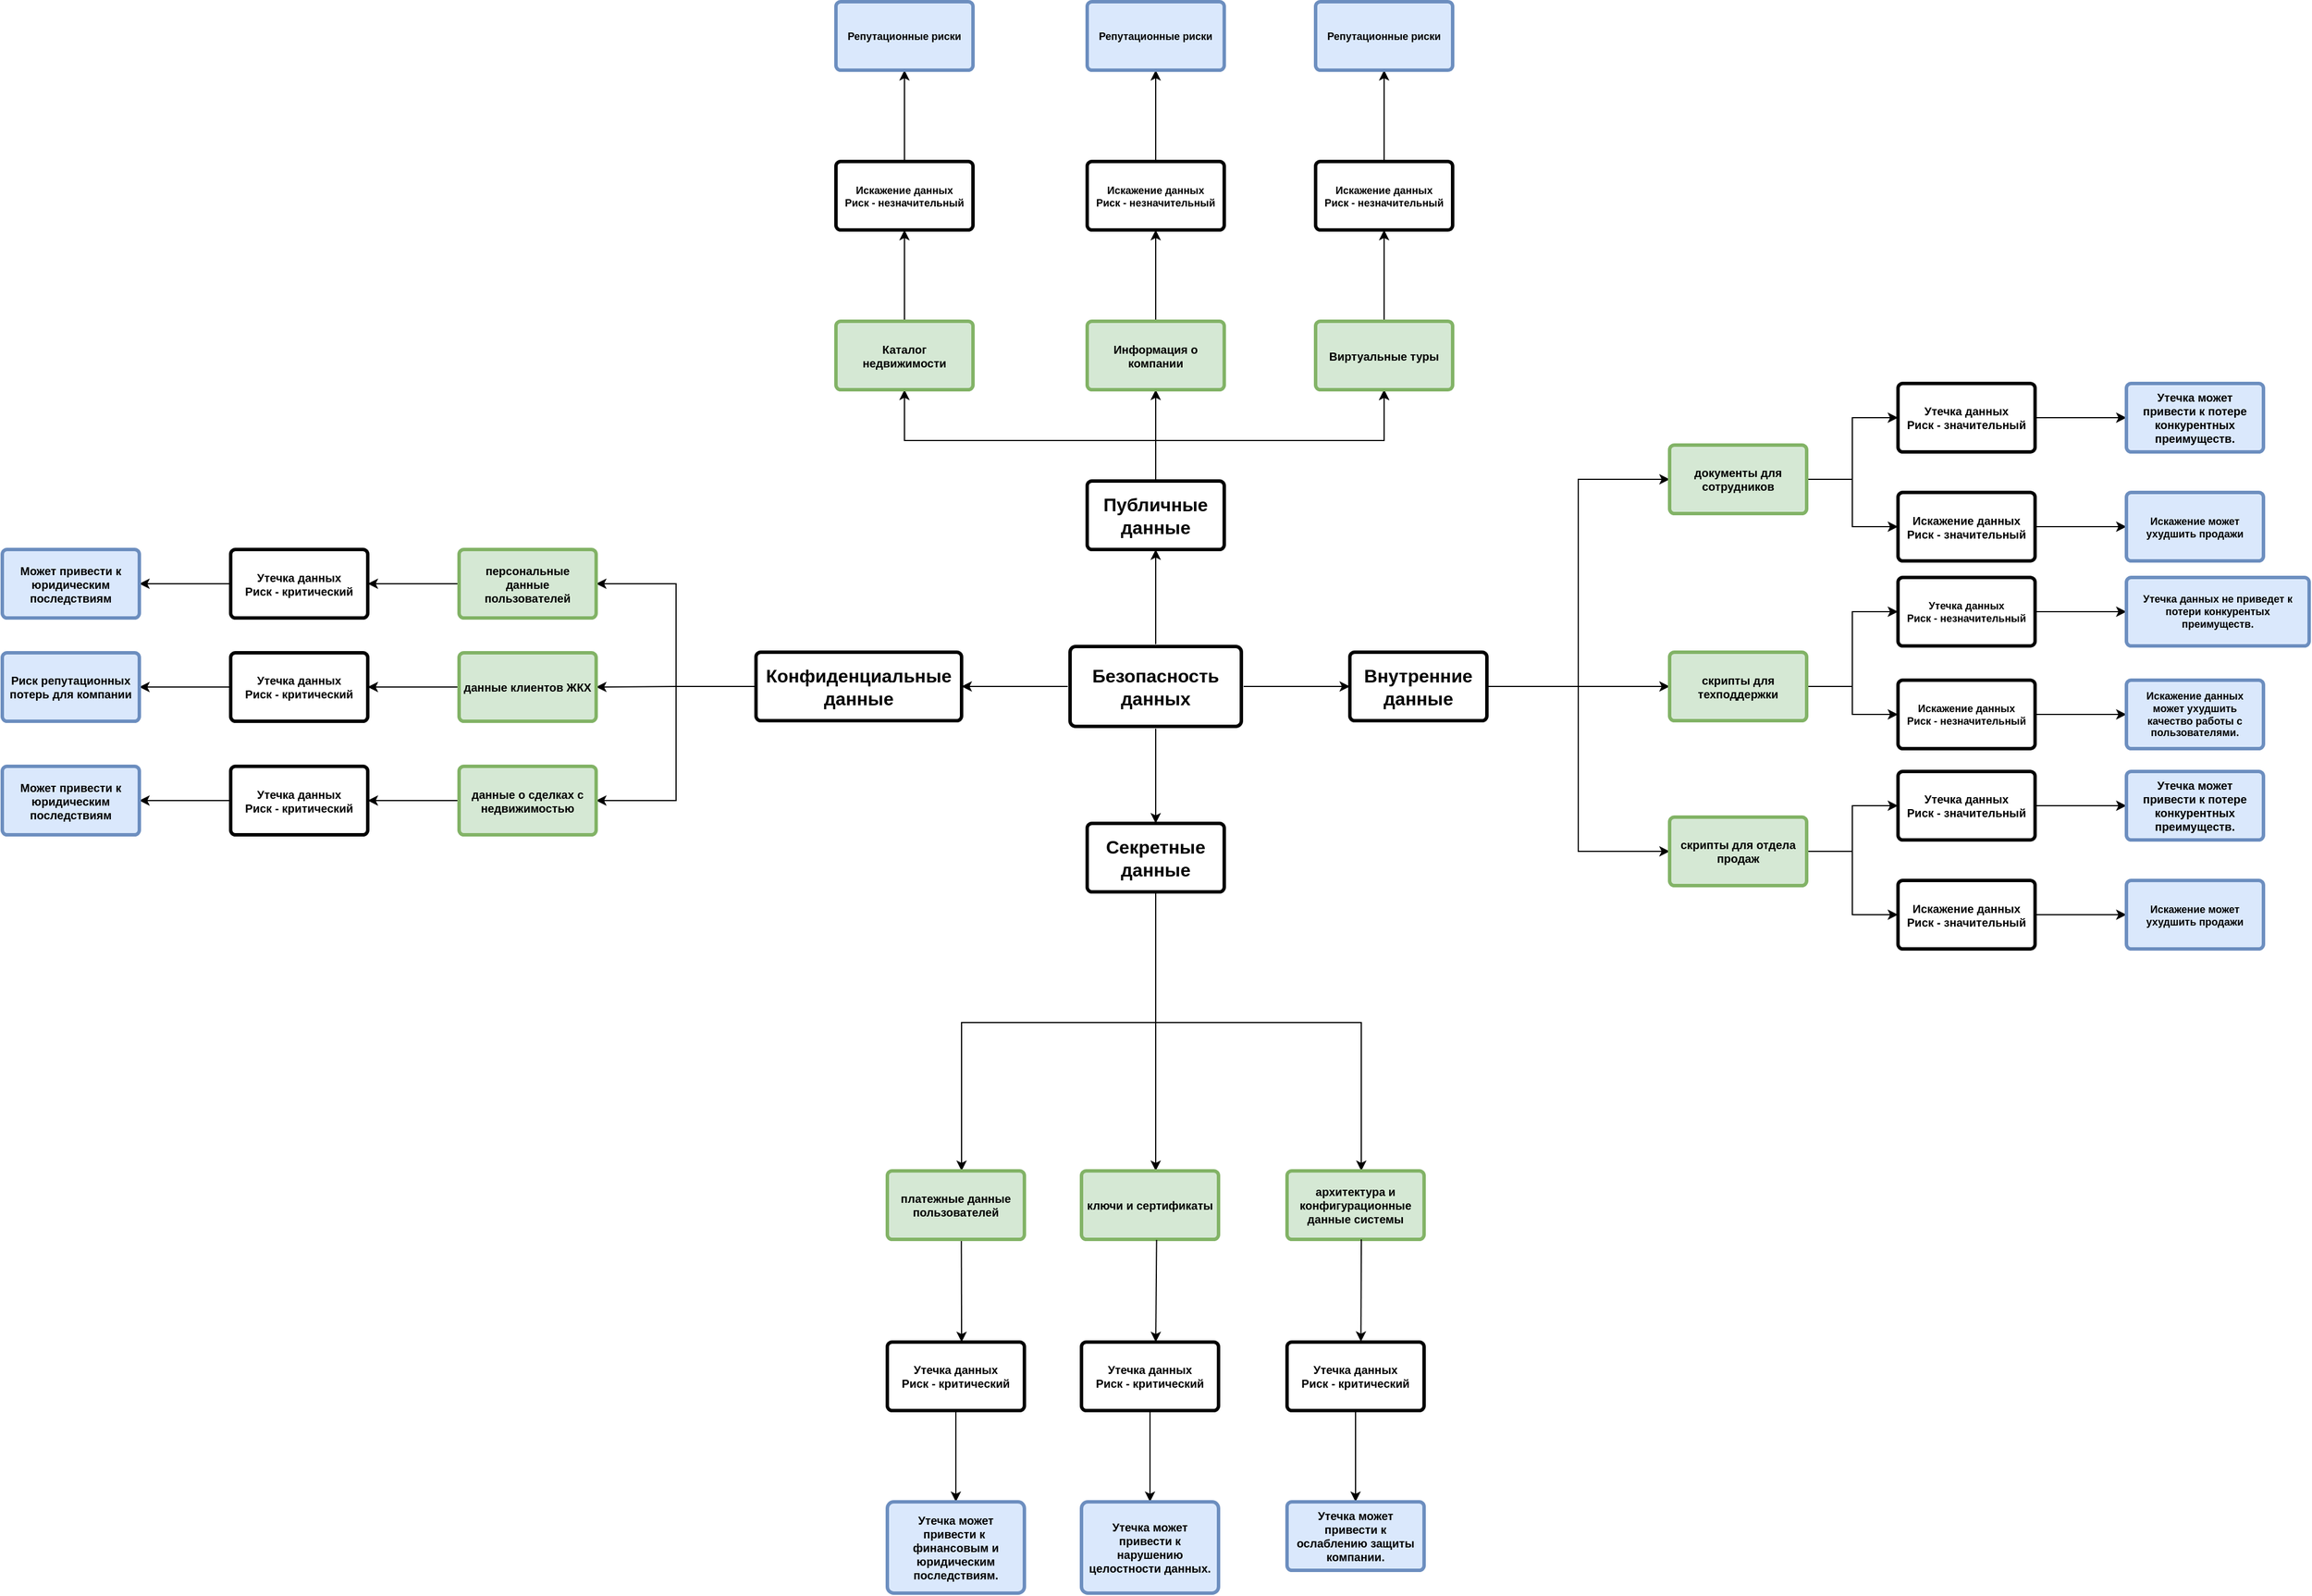 <mxfile version="24.7.5">
  <diagram id="6a731a19-8d31-9384-78a2-239565b7b9f0" name="Page-1">
    <mxGraphModel dx="4622" dy="3167" grid="1" gridSize="10" guides="1" tooltips="1" connect="1" arrows="1" fold="1" page="1" pageScale="1" pageWidth="1169" pageHeight="827" background="none" math="0" shadow="0">
      <root>
        <mxCell id="0" />
        <mxCell id="1" parent="0" />
        <mxCell id="vbBeiTdjYTLyHqXOJeHc-1780" value="" style="edgeStyle=orthogonalEdgeStyle;rounded=0;orthogonalLoop=1;jettySize=auto;html=1;" parent="1" source="1749" target="vbBeiTdjYTLyHqXOJeHc-1779" edge="1">
          <mxGeometry relative="1" as="geometry" />
        </mxCell>
        <mxCell id="vbBeiTdjYTLyHqXOJeHc-1782" value="" style="edgeStyle=orthogonalEdgeStyle;rounded=0;orthogonalLoop=1;jettySize=auto;html=1;" parent="1" source="1749" target="vbBeiTdjYTLyHqXOJeHc-1781" edge="1">
          <mxGeometry relative="1" as="geometry" />
        </mxCell>
        <mxCell id="vbBeiTdjYTLyHqXOJeHc-1784" value="" style="edgeStyle=orthogonalEdgeStyle;rounded=0;orthogonalLoop=1;jettySize=auto;html=1;" parent="1" source="1749" target="vbBeiTdjYTLyHqXOJeHc-1783" edge="1">
          <mxGeometry relative="1" as="geometry" />
        </mxCell>
        <mxCell id="vbBeiTdjYTLyHqXOJeHc-1786" value="" style="edgeStyle=orthogonalEdgeStyle;rounded=0;orthogonalLoop=1;jettySize=auto;html=1;" parent="1" source="1749" target="vbBeiTdjYTLyHqXOJeHc-1785" edge="1">
          <mxGeometry relative="1" as="geometry" />
        </mxCell>
        <mxCell id="1749" value="Безопасность данных" style="rounded=1;whiteSpace=wrap;html=1;shadow=0;labelBackgroundColor=none;strokeWidth=3;fontFamily=Helvetica;fontSize=16;align=center;fontStyle=1;spacing=5;arcSize=7;perimeterSpacing=2;" parent="1" vertex="1">
          <mxGeometry x="495" y="380.5" width="150" height="70" as="geometry" />
        </mxCell>
        <mxCell id="vbBeiTdjYTLyHqXOJeHc-1788" value="" style="edgeStyle=orthogonalEdgeStyle;rounded=0;orthogonalLoop=1;jettySize=auto;html=1;" parent="1" source="vbBeiTdjYTLyHqXOJeHc-1779" target="vbBeiTdjYTLyHqXOJeHc-1787" edge="1">
          <mxGeometry relative="1" as="geometry">
            <Array as="points">
              <mxPoint x="570" y="200" />
              <mxPoint x="350" y="200" />
            </Array>
          </mxGeometry>
        </mxCell>
        <mxCell id="vbBeiTdjYTLyHqXOJeHc-1790" value="" style="edgeStyle=orthogonalEdgeStyle;rounded=0;orthogonalLoop=1;jettySize=auto;html=1;" parent="1" source="vbBeiTdjYTLyHqXOJeHc-1779" target="vbBeiTdjYTLyHqXOJeHc-1789" edge="1">
          <mxGeometry relative="1" as="geometry">
            <Array as="points">
              <mxPoint x="570" y="200" />
              <mxPoint x="770" y="200" />
            </Array>
          </mxGeometry>
        </mxCell>
        <mxCell id="vbBeiTdjYTLyHqXOJeHc-1791" value="" style="edgeStyle=orthogonalEdgeStyle;rounded=0;orthogonalLoop=1;jettySize=auto;html=1;" parent="1" source="vbBeiTdjYTLyHqXOJeHc-1779" target="vbBeiTdjYTLyHqXOJeHc-1789" edge="1">
          <mxGeometry relative="1" as="geometry">
            <Array as="points">
              <mxPoint x="570" y="200" />
              <mxPoint x="770" y="200" />
            </Array>
          </mxGeometry>
        </mxCell>
        <mxCell id="vbBeiTdjYTLyHqXOJeHc-1795" value="" style="edgeStyle=orthogonalEdgeStyle;rounded=0;orthogonalLoop=1;jettySize=auto;html=1;" parent="1" source="vbBeiTdjYTLyHqXOJeHc-1779" target="vbBeiTdjYTLyHqXOJeHc-1794" edge="1">
          <mxGeometry relative="1" as="geometry">
            <Array as="points">
              <mxPoint x="570" y="180" />
              <mxPoint x="570" y="180" />
            </Array>
          </mxGeometry>
        </mxCell>
        <mxCell id="vbBeiTdjYTLyHqXOJeHc-1779" value="Публичные данные" style="whiteSpace=wrap;html=1;fontSize=16;rounded=1;shadow=0;labelBackgroundColor=none;strokeWidth=3;fontStyle=1;spacing=5;arcSize=7;" parent="1" vertex="1">
          <mxGeometry x="510" y="235.5" width="120" height="60" as="geometry" />
        </mxCell>
        <mxCell id="vbBeiTdjYTLyHqXOJeHc-1820" value="" style="edgeStyle=orthogonalEdgeStyle;rounded=0;orthogonalLoop=1;jettySize=auto;html=1;entryX=0;entryY=0.5;entryDx=0;entryDy=0;" parent="1" source="vbBeiTdjYTLyHqXOJeHc-1781" target="vbBeiTdjYTLyHqXOJeHc-1819" edge="1">
          <mxGeometry relative="1" as="geometry" />
        </mxCell>
        <mxCell id="vbBeiTdjYTLyHqXOJeHc-1822" style="edgeStyle=orthogonalEdgeStyle;rounded=0;orthogonalLoop=1;jettySize=auto;html=1;exitX=1;exitY=0.5;exitDx=0;exitDy=0;entryX=0;entryY=0.5;entryDx=0;entryDy=0;" parent="1" source="vbBeiTdjYTLyHqXOJeHc-1781" target="vbBeiTdjYTLyHqXOJeHc-1821" edge="1">
          <mxGeometry relative="1" as="geometry" />
        </mxCell>
        <mxCell id="vbBeiTdjYTLyHqXOJeHc-1824" style="edgeStyle=orthogonalEdgeStyle;rounded=0;orthogonalLoop=1;jettySize=auto;html=1;exitX=1;exitY=0.5;exitDx=0;exitDy=0;entryX=0;entryY=0.5;entryDx=0;entryDy=0;" parent="1" source="vbBeiTdjYTLyHqXOJeHc-1781" target="vbBeiTdjYTLyHqXOJeHc-1823" edge="1">
          <mxGeometry relative="1" as="geometry" />
        </mxCell>
        <mxCell id="vbBeiTdjYTLyHqXOJeHc-1781" value="Внутренние данные" style="whiteSpace=wrap;html=1;fontSize=16;rounded=1;shadow=0;labelBackgroundColor=none;strokeWidth=3;fontStyle=1;spacing=5;arcSize=7;" parent="1" vertex="1">
          <mxGeometry x="740" y="385.5" width="120" height="60" as="geometry" />
        </mxCell>
        <mxCell id="vbBeiTdjYTLyHqXOJeHc-1906" value="" style="edgeStyle=orthogonalEdgeStyle;rounded=0;orthogonalLoop=1;jettySize=auto;html=1;" parent="1" source="vbBeiTdjYTLyHqXOJeHc-1783" target="vbBeiTdjYTLyHqXOJeHc-1905" edge="1">
          <mxGeometry relative="1" as="geometry">
            <Array as="points">
              <mxPoint x="570" y="710" />
              <mxPoint x="400" y="710" />
            </Array>
          </mxGeometry>
        </mxCell>
        <mxCell id="vbBeiTdjYTLyHqXOJeHc-1908" value="" style="edgeStyle=orthogonalEdgeStyle;rounded=0;orthogonalLoop=1;jettySize=auto;html=1;" parent="1" source="vbBeiTdjYTLyHqXOJeHc-1783" target="vbBeiTdjYTLyHqXOJeHc-1907" edge="1">
          <mxGeometry relative="1" as="geometry">
            <Array as="points">
              <mxPoint x="570" y="780" />
              <mxPoint x="570" y="780" />
            </Array>
          </mxGeometry>
        </mxCell>
        <mxCell id="vbBeiTdjYTLyHqXOJeHc-1916" value="" style="edgeStyle=orthogonalEdgeStyle;rounded=0;orthogonalLoop=1;jettySize=auto;html=1;" parent="1" source="vbBeiTdjYTLyHqXOJeHc-1783" target="vbBeiTdjYTLyHqXOJeHc-1915" edge="1">
          <mxGeometry relative="1" as="geometry">
            <Array as="points">
              <mxPoint x="570" y="710" />
              <mxPoint x="750" y="710" />
            </Array>
          </mxGeometry>
        </mxCell>
        <mxCell id="vbBeiTdjYTLyHqXOJeHc-1783" value="Секретные данные" style="whiteSpace=wrap;html=1;fontSize=16;rounded=1;shadow=0;labelBackgroundColor=none;strokeWidth=3;fontStyle=1;spacing=5;arcSize=7;" parent="1" vertex="1">
          <mxGeometry x="510" y="535.5" width="120" height="60" as="geometry" />
        </mxCell>
        <mxCell id="vbBeiTdjYTLyHqXOJeHc-1860" value="" style="edgeStyle=orthogonalEdgeStyle;rounded=0;orthogonalLoop=1;jettySize=auto;html=1;entryX=1;entryY=0.5;entryDx=0;entryDy=0;" parent="1" source="vbBeiTdjYTLyHqXOJeHc-1785" target="vbBeiTdjYTLyHqXOJeHc-1859" edge="1">
          <mxGeometry relative="1" as="geometry" />
        </mxCell>
        <mxCell id="vbBeiTdjYTLyHqXOJeHc-1867" style="edgeStyle=orthogonalEdgeStyle;rounded=0;orthogonalLoop=1;jettySize=auto;html=1;exitX=0;exitY=0.5;exitDx=0;exitDy=0;entryX=1;entryY=0.5;entryDx=0;entryDy=0;" parent="1" source="vbBeiTdjYTLyHqXOJeHc-1785" target="vbBeiTdjYTLyHqXOJeHc-1861" edge="1">
          <mxGeometry relative="1" as="geometry" />
        </mxCell>
        <mxCell id="vbBeiTdjYTLyHqXOJeHc-1869" style="edgeStyle=orthogonalEdgeStyle;rounded=0;orthogonalLoop=1;jettySize=auto;html=1;exitX=0;exitY=0.5;exitDx=0;exitDy=0;entryX=1;entryY=0.5;entryDx=0;entryDy=0;" parent="1" source="vbBeiTdjYTLyHqXOJeHc-1785" target="vbBeiTdjYTLyHqXOJeHc-1863" edge="1">
          <mxGeometry relative="1" as="geometry" />
        </mxCell>
        <mxCell id="vbBeiTdjYTLyHqXOJeHc-1785" value="Конфиденциальные данные" style="whiteSpace=wrap;html=1;fontSize=16;rounded=1;shadow=0;labelBackgroundColor=none;strokeWidth=3;fontStyle=1;spacing=5;arcSize=7;" parent="1" vertex="1">
          <mxGeometry x="220" y="385.5" width="180" height="60" as="geometry" />
        </mxCell>
        <mxCell id="vbBeiTdjYTLyHqXOJeHc-1797" value="" style="edgeStyle=orthogonalEdgeStyle;rounded=0;orthogonalLoop=1;jettySize=auto;html=1;" parent="1" source="vbBeiTdjYTLyHqXOJeHc-1787" target="vbBeiTdjYTLyHqXOJeHc-1796" edge="1">
          <mxGeometry relative="1" as="geometry" />
        </mxCell>
        <mxCell id="vbBeiTdjYTLyHqXOJeHc-1787" value="Каталог недвижимости" style="whiteSpace=wrap;html=1;fontSize=10;fillColor=#d5e8d4;strokeColor=#82b366;rounded=1;shadow=0;labelBackgroundColor=none;strokeWidth=3;fontStyle=1;spacing=5;arcSize=7;" parent="1" vertex="1">
          <mxGeometry x="290" y="95.5" width="120" height="60" as="geometry" />
        </mxCell>
        <mxCell id="vbBeiTdjYTLyHqXOJeHc-1806" style="edgeStyle=orthogonalEdgeStyle;rounded=0;orthogonalLoop=1;jettySize=auto;html=1;exitX=0.5;exitY=0;exitDx=0;exitDy=0;entryX=0.5;entryY=1;entryDx=0;entryDy=0;" parent="1" source="vbBeiTdjYTLyHqXOJeHc-1789" target="vbBeiTdjYTLyHqXOJeHc-1802" edge="1">
          <mxGeometry relative="1" as="geometry" />
        </mxCell>
        <mxCell id="vbBeiTdjYTLyHqXOJeHc-1789" value="Виртуальные туры" style="whiteSpace=wrap;html=1;fontSize=10;fillColor=#d5e8d4;strokeColor=#82b366;rounded=1;shadow=0;labelBackgroundColor=none;strokeWidth=3;fontStyle=1;spacing=5;arcSize=7;" parent="1" vertex="1">
          <mxGeometry x="710" y="95.5" width="120" height="60" as="geometry" />
        </mxCell>
        <mxCell id="vbBeiTdjYTLyHqXOJeHc-1816" style="edgeStyle=orthogonalEdgeStyle;rounded=0;orthogonalLoop=1;jettySize=auto;html=1;exitX=0.5;exitY=0;exitDx=0;exitDy=0;entryX=0.5;entryY=1;entryDx=0;entryDy=0;" parent="1" source="vbBeiTdjYTLyHqXOJeHc-1794" target="vbBeiTdjYTLyHqXOJeHc-1814" edge="1">
          <mxGeometry relative="1" as="geometry" />
        </mxCell>
        <mxCell id="vbBeiTdjYTLyHqXOJeHc-1794" value="&lt;font style=&quot;font-size: 10px;&quot;&gt;Информация о компании&lt;/font&gt;" style="whiteSpace=wrap;html=1;fontSize=10;fillColor=#d5e8d4;strokeColor=#82b366;rounded=1;shadow=0;labelBackgroundColor=none;strokeWidth=3;fontStyle=1;spacing=5;arcSize=7;" parent="1" vertex="1">
          <mxGeometry x="510" y="95.5" width="120" height="60" as="geometry" />
        </mxCell>
        <mxCell id="vbBeiTdjYTLyHqXOJeHc-1799" value="" style="edgeStyle=orthogonalEdgeStyle;rounded=0;orthogonalLoop=1;jettySize=auto;html=1;" parent="1" source="vbBeiTdjYTLyHqXOJeHc-1796" target="vbBeiTdjYTLyHqXOJeHc-1798" edge="1">
          <mxGeometry relative="1" as="geometry" />
        </mxCell>
        <mxCell id="vbBeiTdjYTLyHqXOJeHc-1796" value="&lt;font style=&quot;font-size: 9px;&quot;&gt;Искажение данных&lt;br style=&quot;font-size: 9px;&quot;&gt;Риск -&amp;nbsp;&lt;/font&gt;&lt;span style=&quot;font-size: 9px;&quot;&gt;незначительный&lt;/span&gt;" style="whiteSpace=wrap;html=1;fontSize=9;rounded=1;shadow=0;labelBackgroundColor=none;strokeWidth=3;fontStyle=1;spacing=5;arcSize=7;" parent="1" vertex="1">
          <mxGeometry x="290" y="-44.5" width="120" height="60" as="geometry" />
        </mxCell>
        <mxCell id="vbBeiTdjYTLyHqXOJeHc-1798" value="Репутационные риски" style="whiteSpace=wrap;html=1;fontSize=9;fillColor=#dae8fc;strokeColor=#6c8ebf;rounded=1;shadow=0;labelBackgroundColor=none;strokeWidth=3;fontStyle=1;spacing=5;arcSize=7;" parent="1" vertex="1">
          <mxGeometry x="290" y="-184.5" width="120" height="60" as="geometry" />
        </mxCell>
        <mxCell id="vbBeiTdjYTLyHqXOJeHc-1805" value="" style="edgeStyle=orthogonalEdgeStyle;rounded=0;orthogonalLoop=1;jettySize=auto;html=1;" parent="1" source="vbBeiTdjYTLyHqXOJeHc-1802" target="vbBeiTdjYTLyHqXOJeHc-1804" edge="1">
          <mxGeometry relative="1" as="geometry" />
        </mxCell>
        <mxCell id="vbBeiTdjYTLyHqXOJeHc-1802" value="Искажение данных&lt;br style=&quot;font-size: 9px;&quot;&gt;Риск - незначительный" style="whiteSpace=wrap;html=1;fontSize=9;rounded=1;shadow=0;labelBackgroundColor=none;strokeWidth=3;fontStyle=1;spacing=5;arcSize=7;" parent="1" vertex="1">
          <mxGeometry x="710" y="-44.5" width="120" height="60" as="geometry" />
        </mxCell>
        <mxCell id="vbBeiTdjYTLyHqXOJeHc-1804" value="Репутационные риски" style="whiteSpace=wrap;html=1;fontSize=9;fillColor=#dae8fc;strokeColor=#6c8ebf;rounded=1;shadow=0;labelBackgroundColor=none;strokeWidth=3;fontStyle=1;spacing=5;arcSize=7;" parent="1" vertex="1">
          <mxGeometry x="710" y="-184.5" width="120" height="60" as="geometry" />
        </mxCell>
        <mxCell id="vbBeiTdjYTLyHqXOJeHc-1813" value="" style="edgeStyle=orthogonalEdgeStyle;rounded=0;orthogonalLoop=1;jettySize=auto;html=1;" parent="1" source="vbBeiTdjYTLyHqXOJeHc-1814" target="vbBeiTdjYTLyHqXOJeHc-1815" edge="1">
          <mxGeometry relative="1" as="geometry" />
        </mxCell>
        <mxCell id="vbBeiTdjYTLyHqXOJeHc-1814" value="&lt;font style=&quot;font-size: 9px;&quot;&gt;Искажение данных&lt;br style=&quot;font-size: 9px;&quot;&gt;Риск -&amp;nbsp;&lt;/font&gt;&lt;span style=&quot;font-size: 9px;&quot;&gt;незначительный&lt;/span&gt;" style="whiteSpace=wrap;html=1;fontSize=9;rounded=1;shadow=0;labelBackgroundColor=none;strokeWidth=3;fontStyle=1;spacing=5;arcSize=7;" parent="1" vertex="1">
          <mxGeometry x="510" y="-44.5" width="120" height="60" as="geometry" />
        </mxCell>
        <mxCell id="vbBeiTdjYTLyHqXOJeHc-1815" value="Репутационные риски" style="whiteSpace=wrap;html=1;fontSize=9;fillColor=#dae8fc;strokeColor=#6c8ebf;rounded=1;shadow=0;labelBackgroundColor=none;strokeWidth=3;fontStyle=1;spacing=5;arcSize=7;" parent="1" vertex="1">
          <mxGeometry x="510" y="-184.5" width="120" height="60" as="geometry" />
        </mxCell>
        <mxCell id="vbBeiTdjYTLyHqXOJeHc-1837" style="edgeStyle=orthogonalEdgeStyle;rounded=0;orthogonalLoop=1;jettySize=auto;html=1;exitX=1;exitY=0.5;exitDx=0;exitDy=0;entryX=0;entryY=0.5;entryDx=0;entryDy=0;" parent="1" source="vbBeiTdjYTLyHqXOJeHc-1819" target="vbBeiTdjYTLyHqXOJeHc-1833" edge="1">
          <mxGeometry relative="1" as="geometry" />
        </mxCell>
        <mxCell id="vbBeiTdjYTLyHqXOJeHc-1838" style="edgeStyle=orthogonalEdgeStyle;rounded=0;orthogonalLoop=1;jettySize=auto;html=1;exitX=1;exitY=0.5;exitDx=0;exitDy=0;entryX=0;entryY=0.5;entryDx=0;entryDy=0;" parent="1" source="vbBeiTdjYTLyHqXOJeHc-1819" target="vbBeiTdjYTLyHqXOJeHc-1834" edge="1">
          <mxGeometry relative="1" as="geometry" />
        </mxCell>
        <mxCell id="vbBeiTdjYTLyHqXOJeHc-1819" value="документы для сотрудников" style="whiteSpace=wrap;html=1;fontSize=10;fillColor=#d5e8d4;strokeColor=#82b366;rounded=1;shadow=0;labelBackgroundColor=none;strokeWidth=3;fontStyle=1;spacing=5;arcSize=7;" parent="1" vertex="1">
          <mxGeometry x="1020" y="204" width="120" height="60" as="geometry" />
        </mxCell>
        <mxCell id="vbBeiTdjYTLyHqXOJeHc-1842" value="" style="edgeStyle=orthogonalEdgeStyle;rounded=0;orthogonalLoop=1;jettySize=auto;html=1;entryX=0;entryY=0.5;entryDx=0;entryDy=0;" parent="1" source="vbBeiTdjYTLyHqXOJeHc-1821" target="vbBeiTdjYTLyHqXOJeHc-1841" edge="1">
          <mxGeometry relative="1" as="geometry" />
        </mxCell>
        <mxCell id="vbBeiTdjYTLyHqXOJeHc-1848" style="edgeStyle=orthogonalEdgeStyle;rounded=0;orthogonalLoop=1;jettySize=auto;html=1;exitX=1;exitY=0.5;exitDx=0;exitDy=0;entryX=0;entryY=0.5;entryDx=0;entryDy=0;" parent="1" source="vbBeiTdjYTLyHqXOJeHc-1821" target="vbBeiTdjYTLyHqXOJeHc-1847" edge="1">
          <mxGeometry relative="1" as="geometry" />
        </mxCell>
        <mxCell id="vbBeiTdjYTLyHqXOJeHc-1821" value="скрипты для техподдержки" style="whiteSpace=wrap;html=1;fontSize=10;fillColor=#d5e8d4;strokeColor=#82b366;rounded=1;shadow=0;labelBackgroundColor=none;strokeWidth=3;fontStyle=1;spacing=5;arcSize=7;" parent="1" vertex="1">
          <mxGeometry x="1020" y="385.5" width="120" height="60" as="geometry" />
        </mxCell>
        <mxCell id="vbBeiTdjYTLyHqXOJeHc-1857" style="edgeStyle=orthogonalEdgeStyle;rounded=0;orthogonalLoop=1;jettySize=auto;html=1;exitX=1;exitY=0.5;exitDx=0;exitDy=0;entryX=0;entryY=0.5;entryDx=0;entryDy=0;" parent="1" source="vbBeiTdjYTLyHqXOJeHc-1823" target="vbBeiTdjYTLyHqXOJeHc-1852" edge="1">
          <mxGeometry relative="1" as="geometry" />
        </mxCell>
        <mxCell id="vbBeiTdjYTLyHqXOJeHc-1858" style="edgeStyle=orthogonalEdgeStyle;rounded=0;orthogonalLoop=1;jettySize=auto;html=1;exitX=1;exitY=0.5;exitDx=0;exitDy=0;entryX=0;entryY=0.5;entryDx=0;entryDy=0;" parent="1" source="vbBeiTdjYTLyHqXOJeHc-1823" target="vbBeiTdjYTLyHqXOJeHc-1854" edge="1">
          <mxGeometry relative="1" as="geometry" />
        </mxCell>
        <mxCell id="vbBeiTdjYTLyHqXOJeHc-1823" value="скрипты для отдела продаж" style="whiteSpace=wrap;html=1;fontSize=10;fillColor=#d5e8d4;strokeColor=#82b366;rounded=1;shadow=0;labelBackgroundColor=none;strokeWidth=3;fontStyle=1;spacing=5;arcSize=7;" parent="1" vertex="1">
          <mxGeometry x="1020" y="530" width="120" height="60" as="geometry" />
        </mxCell>
        <mxCell id="vbBeiTdjYTLyHqXOJeHc-1839" style="edgeStyle=orthogonalEdgeStyle;rounded=0;orthogonalLoop=1;jettySize=auto;html=1;exitX=1;exitY=0.5;exitDx=0;exitDy=0;entryX=0;entryY=0.5;entryDx=0;entryDy=0;" parent="1" source="vbBeiTdjYTLyHqXOJeHc-1833" target="vbBeiTdjYTLyHqXOJeHc-1835" edge="1">
          <mxGeometry relative="1" as="geometry" />
        </mxCell>
        <mxCell id="vbBeiTdjYTLyHqXOJeHc-1833" value="Утечка данных&lt;br&gt;Риск - значительный" style="whiteSpace=wrap;html=1;fontSize=10;rounded=1;shadow=0;labelBackgroundColor=none;strokeWidth=3;fontStyle=1;spacing=5;arcSize=7;" parent="1" vertex="1">
          <mxGeometry x="1220" y="150" width="120" height="60" as="geometry" />
        </mxCell>
        <mxCell id="vbBeiTdjYTLyHqXOJeHc-1840" style="edgeStyle=orthogonalEdgeStyle;rounded=0;orthogonalLoop=1;jettySize=auto;html=1;exitX=1;exitY=0.5;exitDx=0;exitDy=0;entryX=0;entryY=0.5;entryDx=0;entryDy=0;" parent="1" source="vbBeiTdjYTLyHqXOJeHc-1834" target="vbBeiTdjYTLyHqXOJeHc-1836" edge="1">
          <mxGeometry relative="1" as="geometry" />
        </mxCell>
        <mxCell id="vbBeiTdjYTLyHqXOJeHc-1834" value="Искажение данных&lt;br&gt;Риск - значительный" style="whiteSpace=wrap;html=1;fontSize=10;rounded=1;shadow=0;labelBackgroundColor=none;strokeWidth=3;fontStyle=1;spacing=5;arcSize=7;" parent="1" vertex="1">
          <mxGeometry x="1220" y="245.5" width="120" height="60" as="geometry" />
        </mxCell>
        <mxCell id="vbBeiTdjYTLyHqXOJeHc-1835" value="Утечка может привести к потере конкурентных преимуществ." style="whiteSpace=wrap;html=1;fontSize=10;fillColor=#dae8fc;strokeColor=#6c8ebf;rounded=1;shadow=0;labelBackgroundColor=none;strokeWidth=3;fontStyle=1;spacing=5;arcSize=7;" parent="1" vertex="1">
          <mxGeometry x="1420" y="150" width="120" height="60" as="geometry" />
        </mxCell>
        <mxCell id="vbBeiTdjYTLyHqXOJeHc-1836" value="Искажение может ухудшить продажи" style="whiteSpace=wrap;html=1;fontSize=9;fillColor=#dae8fc;strokeColor=#6c8ebf;rounded=1;shadow=0;labelBackgroundColor=none;strokeWidth=3;fontStyle=1;spacing=5;arcSize=7;" parent="1" vertex="1">
          <mxGeometry x="1420" y="245.5" width="120" height="60" as="geometry" />
        </mxCell>
        <mxCell id="vbBeiTdjYTLyHqXOJeHc-1844" value="" style="edgeStyle=orthogonalEdgeStyle;rounded=0;orthogonalLoop=1;jettySize=auto;html=1;" parent="1" source="vbBeiTdjYTLyHqXOJeHc-1841" target="vbBeiTdjYTLyHqXOJeHc-1843" edge="1">
          <mxGeometry relative="1" as="geometry" />
        </mxCell>
        <mxCell id="vbBeiTdjYTLyHqXOJeHc-1841" value="Утечка данных&lt;br style=&quot;font-size: 9px;&quot;&gt;Риск - незначительный" style="whiteSpace=wrap;html=1;fontSize=9;rounded=1;shadow=0;labelBackgroundColor=none;strokeWidth=3;fontStyle=1;spacing=5;arcSize=7;" parent="1" vertex="1">
          <mxGeometry x="1220" y="320" width="120" height="60" as="geometry" />
        </mxCell>
        <mxCell id="vbBeiTdjYTLyHqXOJeHc-1843" value="Утечка данных не приведет к потери конкурентых преимуществ." style="whiteSpace=wrap;html=1;fontSize=9;fillColor=#dae8fc;strokeColor=#6c8ebf;rounded=1;shadow=0;labelBackgroundColor=none;strokeWidth=3;fontStyle=1;spacing=5;arcSize=7;" parent="1" vertex="1">
          <mxGeometry x="1420" y="320" width="160" height="60" as="geometry" />
        </mxCell>
        <mxCell id="vbBeiTdjYTLyHqXOJeHc-1850" value="" style="edgeStyle=orthogonalEdgeStyle;rounded=0;orthogonalLoop=1;jettySize=auto;html=1;" parent="1" source="vbBeiTdjYTLyHqXOJeHc-1847" target="vbBeiTdjYTLyHqXOJeHc-1849" edge="1">
          <mxGeometry relative="1" as="geometry" />
        </mxCell>
        <mxCell id="vbBeiTdjYTLyHqXOJeHc-1847" value="Искажение данных&lt;br style=&quot;font-size: 9px;&quot;&gt;Риск - незначительный" style="whiteSpace=wrap;html=1;fontSize=9;rounded=1;shadow=0;labelBackgroundColor=none;strokeWidth=3;fontStyle=1;spacing=5;arcSize=7;" parent="1" vertex="1">
          <mxGeometry x="1220" y="410" width="120" height="60" as="geometry" />
        </mxCell>
        <mxCell id="vbBeiTdjYTLyHqXOJeHc-1849" value="Искажение данных может ухудшить качество работы с пользователями." style="whiteSpace=wrap;html=1;fontSize=9;fillColor=#dae8fc;strokeColor=#6c8ebf;rounded=1;shadow=0;labelBackgroundColor=none;strokeWidth=3;fontStyle=1;spacing=5;arcSize=7;" parent="1" vertex="1">
          <mxGeometry x="1420" y="410" width="120" height="60" as="geometry" />
        </mxCell>
        <mxCell id="vbBeiTdjYTLyHqXOJeHc-1851" value="" style="edgeStyle=orthogonalEdgeStyle;rounded=0;orthogonalLoop=1;jettySize=auto;html=1;" parent="1" source="vbBeiTdjYTLyHqXOJeHc-1852" target="vbBeiTdjYTLyHqXOJeHc-1855" edge="1">
          <mxGeometry relative="1" as="geometry" />
        </mxCell>
        <mxCell id="vbBeiTdjYTLyHqXOJeHc-1852" value="Утечка данных&lt;br&gt;Риск - значительный" style="whiteSpace=wrap;html=1;fontSize=10;rounded=1;shadow=0;labelBackgroundColor=none;strokeWidth=3;fontStyle=1;spacing=5;arcSize=7;" parent="1" vertex="1">
          <mxGeometry x="1220" y="490" width="120" height="60" as="geometry" />
        </mxCell>
        <mxCell id="vbBeiTdjYTLyHqXOJeHc-1853" value="" style="edgeStyle=orthogonalEdgeStyle;rounded=0;orthogonalLoop=1;jettySize=auto;html=1;" parent="1" source="vbBeiTdjYTLyHqXOJeHc-1854" target="vbBeiTdjYTLyHqXOJeHc-1856" edge="1">
          <mxGeometry relative="1" as="geometry" />
        </mxCell>
        <mxCell id="vbBeiTdjYTLyHqXOJeHc-1854" value="Искажение данных&lt;br&gt;Риск - значительный" style="whiteSpace=wrap;html=1;fontSize=10;rounded=1;shadow=0;labelBackgroundColor=none;strokeWidth=3;fontStyle=1;spacing=5;arcSize=7;" parent="1" vertex="1">
          <mxGeometry x="1220" y="585.5" width="120" height="60" as="geometry" />
        </mxCell>
        <mxCell id="vbBeiTdjYTLyHqXOJeHc-1855" value="Утечка может привести к потере конкурентных преимуществ." style="whiteSpace=wrap;html=1;fontSize=10;fillColor=#dae8fc;strokeColor=#6c8ebf;rounded=1;shadow=0;labelBackgroundColor=none;strokeWidth=3;fontStyle=1;spacing=5;arcSize=7;" parent="1" vertex="1">
          <mxGeometry x="1420" y="490" width="120" height="60" as="geometry" />
        </mxCell>
        <mxCell id="vbBeiTdjYTLyHqXOJeHc-1856" value="Искажение может ухудшить продажи" style="whiteSpace=wrap;html=1;fontSize=9;fillColor=#dae8fc;strokeColor=#6c8ebf;rounded=1;shadow=0;labelBackgroundColor=none;strokeWidth=3;fontStyle=1;spacing=5;arcSize=7;" parent="1" vertex="1">
          <mxGeometry x="1420" y="585.5" width="120" height="60" as="geometry" />
        </mxCell>
        <mxCell id="vbBeiTdjYTLyHqXOJeHc-1874" value="" style="edgeStyle=orthogonalEdgeStyle;rounded=0;orthogonalLoop=1;jettySize=auto;html=1;" parent="1" source="vbBeiTdjYTLyHqXOJeHc-1859" target="vbBeiTdjYTLyHqXOJeHc-1873" edge="1">
          <mxGeometry relative="1" as="geometry" />
        </mxCell>
        <mxCell id="vbBeiTdjYTLyHqXOJeHc-1859" value="персональные данные пользователей" style="whiteSpace=wrap;html=1;fontSize=10;fillColor=#d5e8d4;strokeColor=#82b366;rounded=1;shadow=0;labelBackgroundColor=none;strokeWidth=3;fontStyle=1;spacing=5;arcSize=7;" parent="1" vertex="1">
          <mxGeometry x="-40" y="295.5" width="120" height="60" as="geometry" />
        </mxCell>
        <mxCell id="vbBeiTdjYTLyHqXOJeHc-1883" style="edgeStyle=orthogonalEdgeStyle;rounded=0;orthogonalLoop=1;jettySize=auto;html=1;exitX=0;exitY=0.5;exitDx=0;exitDy=0;entryX=1;entryY=0.5;entryDx=0;entryDy=0;" parent="1" source="vbBeiTdjYTLyHqXOJeHc-1861" target="vbBeiTdjYTLyHqXOJeHc-1878" edge="1">
          <mxGeometry relative="1" as="geometry" />
        </mxCell>
        <mxCell id="vbBeiTdjYTLyHqXOJeHc-1861" value="данные клиентов ЖКХ" style="whiteSpace=wrap;html=1;fontSize=10;fillColor=#d5e8d4;strokeColor=#82b366;rounded=1;shadow=0;labelBackgroundColor=none;strokeWidth=3;fontStyle=1;spacing=5;arcSize=7;" parent="1" vertex="1">
          <mxGeometry x="-40" y="386" width="120" height="60" as="geometry" />
        </mxCell>
        <mxCell id="vbBeiTdjYTLyHqXOJeHc-1891" style="edgeStyle=orthogonalEdgeStyle;rounded=0;orthogonalLoop=1;jettySize=auto;html=1;exitX=0;exitY=0.5;exitDx=0;exitDy=0;entryX=1;entryY=0.5;entryDx=0;entryDy=0;" parent="1" source="vbBeiTdjYTLyHqXOJeHc-1863" target="vbBeiTdjYTLyHqXOJeHc-1886" edge="1">
          <mxGeometry relative="1" as="geometry" />
        </mxCell>
        <mxCell id="vbBeiTdjYTLyHqXOJeHc-1863" value="данные о сделках с недвижимостью" style="whiteSpace=wrap;html=1;fontSize=10;fillColor=#d5e8d4;strokeColor=#82b366;rounded=1;shadow=0;labelBackgroundColor=none;strokeWidth=3;fontStyle=1;spacing=5;arcSize=7;" parent="1" vertex="1">
          <mxGeometry x="-40" y="485.5" width="120" height="60" as="geometry" />
        </mxCell>
        <mxCell id="vbBeiTdjYTLyHqXOJeHc-1876" value="" style="edgeStyle=orthogonalEdgeStyle;rounded=0;orthogonalLoop=1;jettySize=auto;html=1;" parent="1" source="vbBeiTdjYTLyHqXOJeHc-1873" target="vbBeiTdjYTLyHqXOJeHc-1875" edge="1">
          <mxGeometry relative="1" as="geometry" />
        </mxCell>
        <mxCell id="vbBeiTdjYTLyHqXOJeHc-1873" value="Утечка данных&lt;br&gt;Риск - критический" style="whiteSpace=wrap;html=1;fontSize=10;rounded=1;shadow=0;labelBackgroundColor=none;strokeWidth=3;fontStyle=1;spacing=5;arcSize=7;" parent="1" vertex="1">
          <mxGeometry x="-240" y="295.5" width="120" height="60" as="geometry" />
        </mxCell>
        <mxCell id="vbBeiTdjYTLyHqXOJeHc-1875" value="Может привести к юридическим последствиям" style="whiteSpace=wrap;html=1;fontSize=10;fillColor=#dae8fc;strokeColor=#6c8ebf;rounded=1;shadow=0;labelBackgroundColor=none;strokeWidth=3;fontStyle=1;spacing=5;arcSize=7;" parent="1" vertex="1">
          <mxGeometry x="-440" y="295.5" width="120" height="60" as="geometry" />
        </mxCell>
        <mxCell id="vbBeiTdjYTLyHqXOJeHc-1877" value="" style="edgeStyle=orthogonalEdgeStyle;rounded=0;orthogonalLoop=1;jettySize=auto;html=1;" parent="1" source="vbBeiTdjYTLyHqXOJeHc-1878" target="vbBeiTdjYTLyHqXOJeHc-1879" edge="1">
          <mxGeometry relative="1" as="geometry" />
        </mxCell>
        <mxCell id="vbBeiTdjYTLyHqXOJeHc-1878" value="Утечка данных&lt;br&gt;Риск - критический" style="whiteSpace=wrap;html=1;fontSize=10;rounded=1;shadow=0;labelBackgroundColor=none;strokeWidth=3;fontStyle=1;spacing=5;arcSize=7;" parent="1" vertex="1">
          <mxGeometry x="-240" y="386" width="120" height="60" as="geometry" />
        </mxCell>
        <mxCell id="vbBeiTdjYTLyHqXOJeHc-1879" value="Риск репутационных потерь для компании" style="whiteSpace=wrap;html=1;fontSize=10;fillColor=#dae8fc;strokeColor=#6c8ebf;rounded=1;shadow=0;labelBackgroundColor=none;strokeWidth=3;fontStyle=1;spacing=5;arcSize=7;" parent="1" vertex="1">
          <mxGeometry x="-440" y="386" width="120" height="60" as="geometry" />
        </mxCell>
        <mxCell id="vbBeiTdjYTLyHqXOJeHc-1885" value="" style="edgeStyle=orthogonalEdgeStyle;rounded=0;orthogonalLoop=1;jettySize=auto;html=1;" parent="1" source="vbBeiTdjYTLyHqXOJeHc-1886" target="vbBeiTdjYTLyHqXOJeHc-1887" edge="1">
          <mxGeometry relative="1" as="geometry" />
        </mxCell>
        <mxCell id="vbBeiTdjYTLyHqXOJeHc-1886" value="Утечка данных&lt;br&gt;Риск - критический" style="whiteSpace=wrap;html=1;fontSize=10;rounded=1;shadow=0;labelBackgroundColor=none;strokeWidth=3;fontStyle=1;spacing=5;arcSize=7;" parent="1" vertex="1">
          <mxGeometry x="-240" y="485.5" width="120" height="60" as="geometry" />
        </mxCell>
        <mxCell id="vbBeiTdjYTLyHqXOJeHc-1887" value="Может привести к юридическим последствиям" style="whiteSpace=wrap;html=1;fontSize=10;fillColor=#dae8fc;strokeColor=#6c8ebf;rounded=1;shadow=0;labelBackgroundColor=none;strokeWidth=3;fontStyle=1;spacing=5;arcSize=7;" parent="1" vertex="1">
          <mxGeometry x="-440" y="485.5" width="120" height="60" as="geometry" />
        </mxCell>
        <mxCell id="vbBeiTdjYTLyHqXOJeHc-1905" value="платежные данные пользователей" style="whiteSpace=wrap;html=1;fontSize=10;fillColor=#d5e8d4;strokeColor=#82b366;rounded=1;shadow=0;labelBackgroundColor=none;strokeWidth=3;fontStyle=1;spacing=5;arcSize=7;" parent="1" vertex="1">
          <mxGeometry x="335" y="840" width="120" height="60" as="geometry" />
        </mxCell>
        <mxCell id="vbBeiTdjYTLyHqXOJeHc-1907" value="ключи и сертификаты" style="whiteSpace=wrap;html=1;fontSize=10;fillColor=#d5e8d4;strokeColor=#82b366;rounded=1;shadow=0;labelBackgroundColor=none;strokeWidth=3;fontStyle=1;spacing=5;arcSize=7;" parent="1" vertex="1">
          <mxGeometry x="505" y="840" width="120" height="60" as="geometry" />
        </mxCell>
        <mxCell id="vbBeiTdjYTLyHqXOJeHc-1915" value="архитектура и конфигурационные данные системы" style="whiteSpace=wrap;html=1;fontSize=10;fillColor=#d5e8d4;strokeColor=#82b366;rounded=1;shadow=0;labelBackgroundColor=none;strokeWidth=3;fontStyle=1;spacing=5;arcSize=7;" parent="1" vertex="1">
          <mxGeometry x="685" y="840" width="120" height="60" as="geometry" />
        </mxCell>
        <mxCell id="vbBeiTdjYTLyHqXOJeHc-1933" value="" style="edgeStyle=orthogonalEdgeStyle;rounded=0;orthogonalLoop=1;jettySize=auto;html=1;" parent="1" source="vbBeiTdjYTLyHqXOJeHc-1921" target="vbBeiTdjYTLyHqXOJeHc-1932" edge="1">
          <mxGeometry relative="1" as="geometry" />
        </mxCell>
        <mxCell id="vbBeiTdjYTLyHqXOJeHc-1921" value="Утечка данных&lt;br&gt;Риск - критический" style="whiteSpace=wrap;html=1;fontSize=10;rounded=1;shadow=0;labelBackgroundColor=none;strokeWidth=3;fontStyle=1;spacing=5;arcSize=7;" parent="1" vertex="1">
          <mxGeometry x="335" y="990" width="120" height="60" as="geometry" />
        </mxCell>
        <mxCell id="vbBeiTdjYTLyHqXOJeHc-1937" value="" style="edgeStyle=orthogonalEdgeStyle;rounded=0;orthogonalLoop=1;jettySize=auto;html=1;" parent="1" source="vbBeiTdjYTLyHqXOJeHc-1922" target="vbBeiTdjYTLyHqXOJeHc-1936" edge="1">
          <mxGeometry relative="1" as="geometry" />
        </mxCell>
        <mxCell id="vbBeiTdjYTLyHqXOJeHc-1922" value="Утечка данных&lt;br&gt;Риск - критический" style="whiteSpace=wrap;html=1;fontSize=10;rounded=1;shadow=0;labelBackgroundColor=none;strokeWidth=3;fontStyle=1;spacing=5;arcSize=7;" parent="1" vertex="1">
          <mxGeometry x="505" y="990" width="120" height="60" as="geometry" />
        </mxCell>
        <mxCell id="vbBeiTdjYTLyHqXOJeHc-1941" value="" style="edgeStyle=orthogonalEdgeStyle;rounded=0;orthogonalLoop=1;jettySize=auto;html=1;" parent="1" source="vbBeiTdjYTLyHqXOJeHc-1926" target="vbBeiTdjYTLyHqXOJeHc-1940" edge="1">
          <mxGeometry relative="1" as="geometry" />
        </mxCell>
        <mxCell id="vbBeiTdjYTLyHqXOJeHc-1926" value="Утечка данных&lt;br&gt;Риск - критический" style="whiteSpace=wrap;html=1;fontSize=10;rounded=1;shadow=0;labelBackgroundColor=none;strokeWidth=3;fontStyle=1;spacing=5;arcSize=7;" parent="1" vertex="1">
          <mxGeometry x="685" y="990" width="120" height="60" as="geometry" />
        </mxCell>
        <mxCell id="vbBeiTdjYTLyHqXOJeHc-1932" value="Утечка может привести к&amp;nbsp; финансовым и юридическим последствиям." style="whiteSpace=wrap;html=1;fontSize=10;fillColor=#dae8fc;strokeColor=#6c8ebf;rounded=1;shadow=0;labelBackgroundColor=none;strokeWidth=3;fontStyle=1;spacing=5;arcSize=7;" parent="1" vertex="1">
          <mxGeometry x="335" y="1130" width="120" height="80" as="geometry" />
        </mxCell>
        <mxCell id="vbBeiTdjYTLyHqXOJeHc-1936" value="Утечка может привести к нарушению целостности данных." style="whiteSpace=wrap;html=1;fontSize=10;fillColor=#dae8fc;strokeColor=#6c8ebf;rounded=1;shadow=0;labelBackgroundColor=none;strokeWidth=3;fontStyle=1;spacing=5;arcSize=7;" parent="1" vertex="1">
          <mxGeometry x="505" y="1130" width="120" height="80" as="geometry" />
        </mxCell>
        <mxCell id="vbBeiTdjYTLyHqXOJeHc-1940" value="Утечка может привести к ослаблению защиты компании." style="whiteSpace=wrap;html=1;fontSize=10;fillColor=#dae8fc;strokeColor=#6c8ebf;rounded=1;shadow=0;labelBackgroundColor=none;strokeWidth=3;fontStyle=1;spacing=5;arcSize=7;" parent="1" vertex="1">
          <mxGeometry x="685" y="1130" width="120" height="60" as="geometry" />
        </mxCell>
        <mxCell id="d2IIlr2YX9inPr9WDRfM-1749" value="" style="endArrow=classic;html=1;rounded=0;exitX=0.54;exitY=1.025;exitDx=0;exitDy=0;exitPerimeter=0;entryX=0.542;entryY=0;entryDx=0;entryDy=0;entryPerimeter=0;" edge="1" parent="1" source="vbBeiTdjYTLyHqXOJeHc-1905" target="vbBeiTdjYTLyHqXOJeHc-1921">
          <mxGeometry width="50" height="50" relative="1" as="geometry">
            <mxPoint x="380" y="980" as="sourcePoint" />
            <mxPoint x="430" y="930" as="targetPoint" />
          </mxGeometry>
        </mxCell>
        <mxCell id="d2IIlr2YX9inPr9WDRfM-1750" value="" style="endArrow=classic;html=1;rounded=0;exitX=0.548;exitY=1.008;exitDx=0;exitDy=0;exitPerimeter=0;entryX=0.542;entryY=0;entryDx=0;entryDy=0;entryPerimeter=0;" edge="1" parent="1" source="vbBeiTdjYTLyHqXOJeHc-1907" target="vbBeiTdjYTLyHqXOJeHc-1922">
          <mxGeometry width="50" height="50" relative="1" as="geometry">
            <mxPoint x="580" y="960" as="sourcePoint" />
            <mxPoint x="630" y="910" as="targetPoint" />
          </mxGeometry>
        </mxCell>
        <mxCell id="d2IIlr2YX9inPr9WDRfM-1751" value="" style="endArrow=classic;html=1;rounded=0;entryX=0.539;entryY=-0.006;entryDx=0;entryDy=0;entryPerimeter=0;exitX=0.542;exitY=1;exitDx=0;exitDy=0;exitPerimeter=0;" edge="1" parent="1" source="vbBeiTdjYTLyHqXOJeHc-1915" target="vbBeiTdjYTLyHqXOJeHc-1926">
          <mxGeometry width="50" height="50" relative="1" as="geometry">
            <mxPoint x="750" y="920" as="sourcePoint" />
            <mxPoint x="850" y="910" as="targetPoint" />
          </mxGeometry>
        </mxCell>
      </root>
    </mxGraphModel>
  </diagram>
</mxfile>
